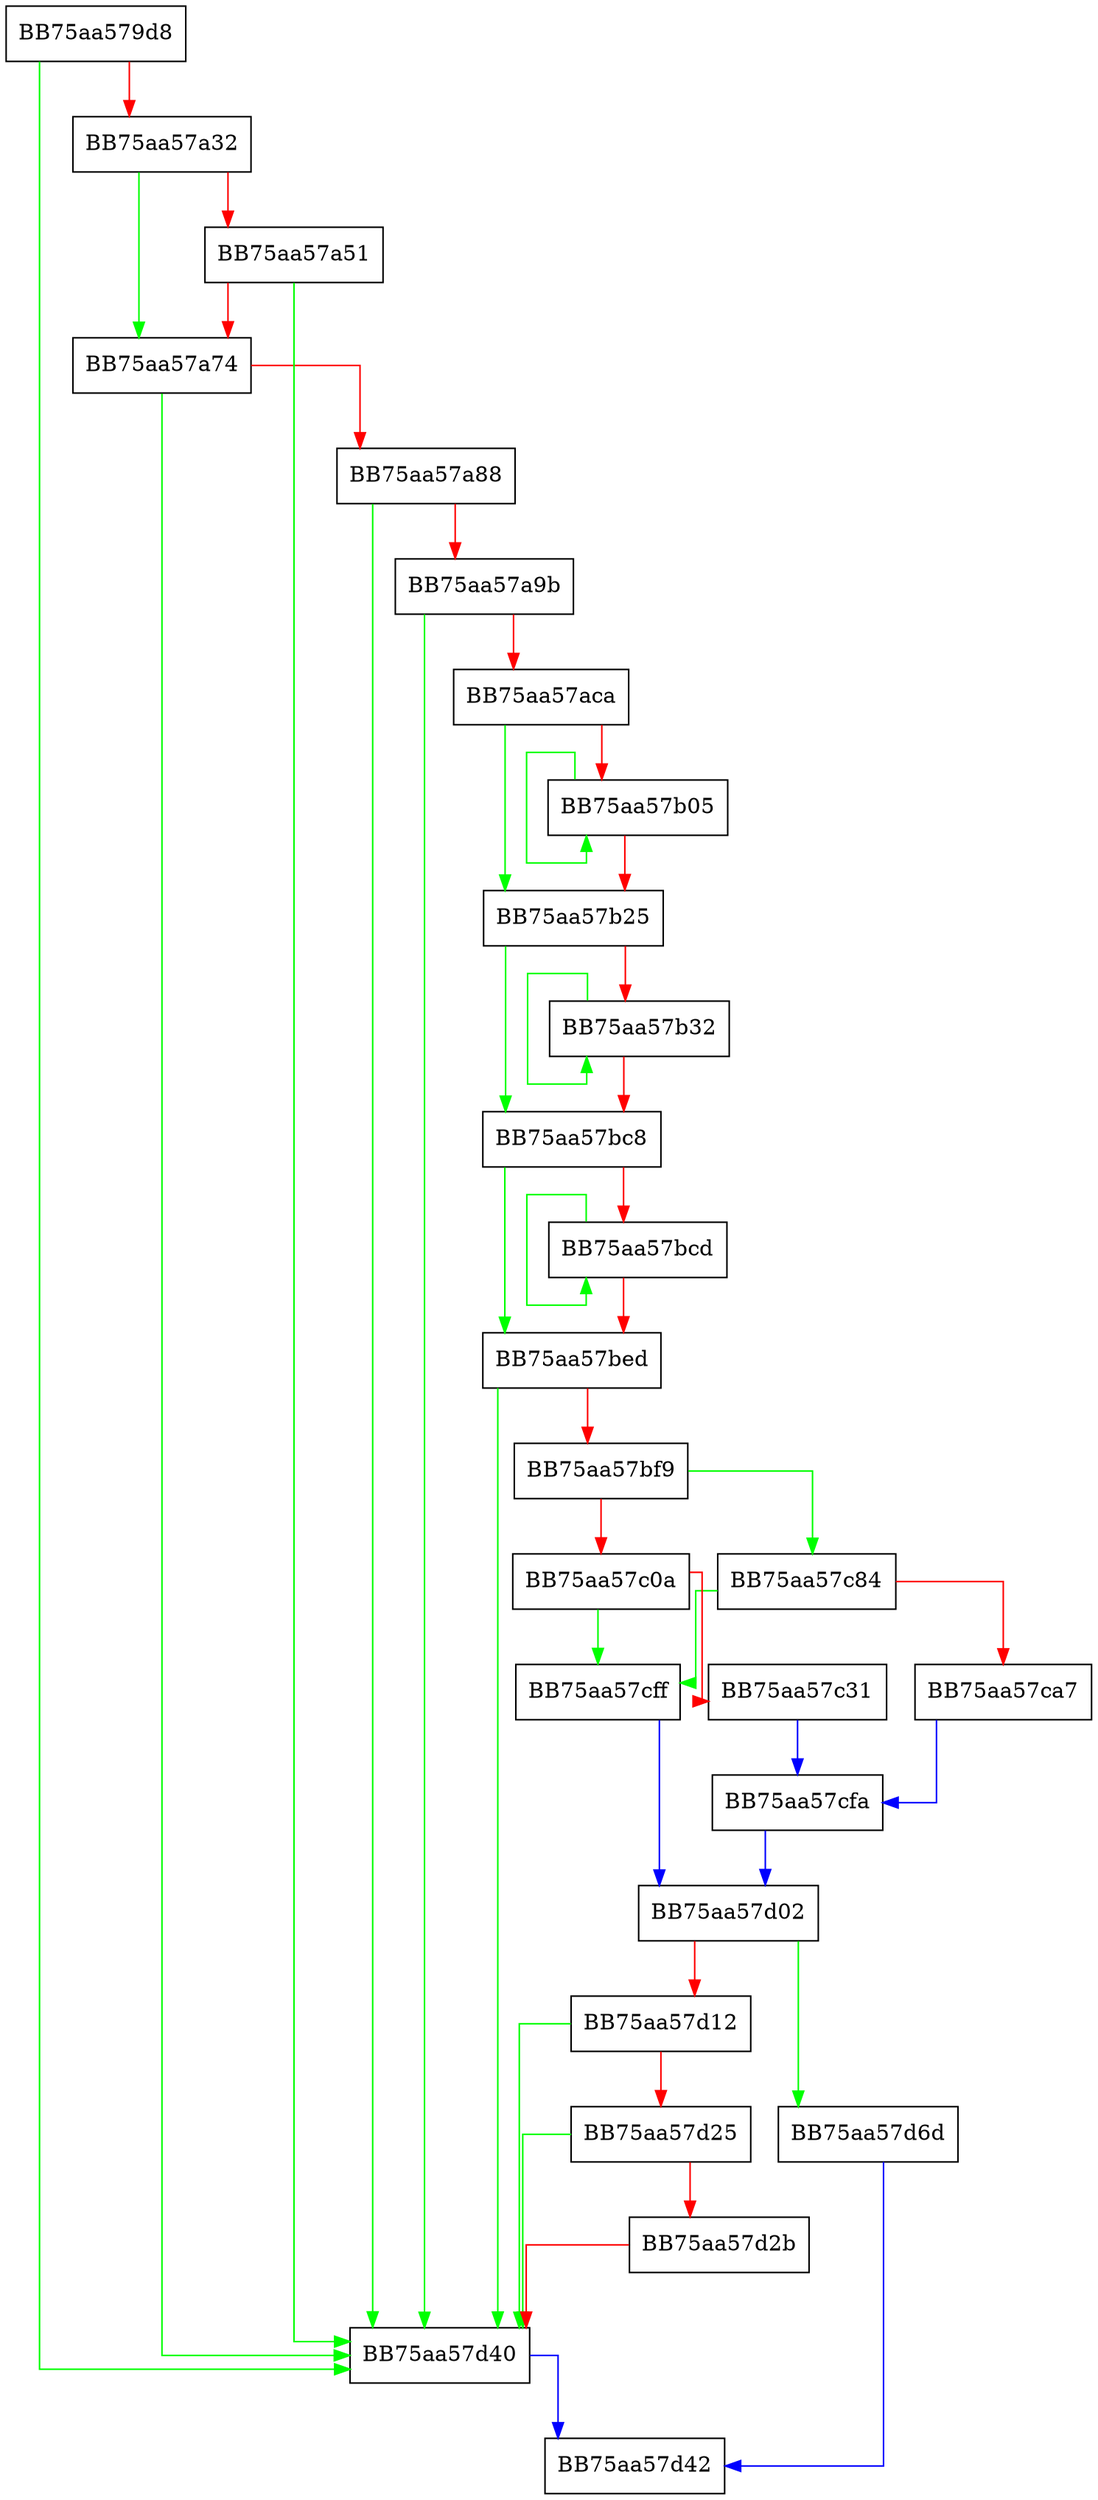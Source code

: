 digraph DetermineVersion13_14 {
  node [shape="box"];
  graph [splines=ortho];
  BB75aa579d8 -> BB75aa57d40 [color="green"];
  BB75aa579d8 -> BB75aa57a32 [color="red"];
  BB75aa57a32 -> BB75aa57a74 [color="green"];
  BB75aa57a32 -> BB75aa57a51 [color="red"];
  BB75aa57a51 -> BB75aa57d40 [color="green"];
  BB75aa57a51 -> BB75aa57a74 [color="red"];
  BB75aa57a74 -> BB75aa57d40 [color="green"];
  BB75aa57a74 -> BB75aa57a88 [color="red"];
  BB75aa57a88 -> BB75aa57d40 [color="green"];
  BB75aa57a88 -> BB75aa57a9b [color="red"];
  BB75aa57a9b -> BB75aa57d40 [color="green"];
  BB75aa57a9b -> BB75aa57aca [color="red"];
  BB75aa57aca -> BB75aa57b25 [color="green"];
  BB75aa57aca -> BB75aa57b05 [color="red"];
  BB75aa57b05 -> BB75aa57b05 [color="green"];
  BB75aa57b05 -> BB75aa57b25 [color="red"];
  BB75aa57b25 -> BB75aa57bc8 [color="green"];
  BB75aa57b25 -> BB75aa57b32 [color="red"];
  BB75aa57b32 -> BB75aa57b32 [color="green"];
  BB75aa57b32 -> BB75aa57bc8 [color="red"];
  BB75aa57bc8 -> BB75aa57bed [color="green"];
  BB75aa57bc8 -> BB75aa57bcd [color="red"];
  BB75aa57bcd -> BB75aa57bcd [color="green"];
  BB75aa57bcd -> BB75aa57bed [color="red"];
  BB75aa57bed -> BB75aa57d40 [color="green"];
  BB75aa57bed -> BB75aa57bf9 [color="red"];
  BB75aa57bf9 -> BB75aa57c84 [color="green"];
  BB75aa57bf9 -> BB75aa57c0a [color="red"];
  BB75aa57c0a -> BB75aa57cff [color="green"];
  BB75aa57c0a -> BB75aa57c31 [color="red"];
  BB75aa57c31 -> BB75aa57cfa [color="blue"];
  BB75aa57c84 -> BB75aa57cff [color="green"];
  BB75aa57c84 -> BB75aa57ca7 [color="red"];
  BB75aa57ca7 -> BB75aa57cfa [color="blue"];
  BB75aa57cfa -> BB75aa57d02 [color="blue"];
  BB75aa57cff -> BB75aa57d02 [color="blue"];
  BB75aa57d02 -> BB75aa57d6d [color="green"];
  BB75aa57d02 -> BB75aa57d12 [color="red"];
  BB75aa57d12 -> BB75aa57d40 [color="green"];
  BB75aa57d12 -> BB75aa57d25 [color="red"];
  BB75aa57d25 -> BB75aa57d40 [color="green"];
  BB75aa57d25 -> BB75aa57d2b [color="red"];
  BB75aa57d2b -> BB75aa57d40 [color="red"];
  BB75aa57d40 -> BB75aa57d42 [color="blue"];
  BB75aa57d6d -> BB75aa57d42 [color="blue"];
}